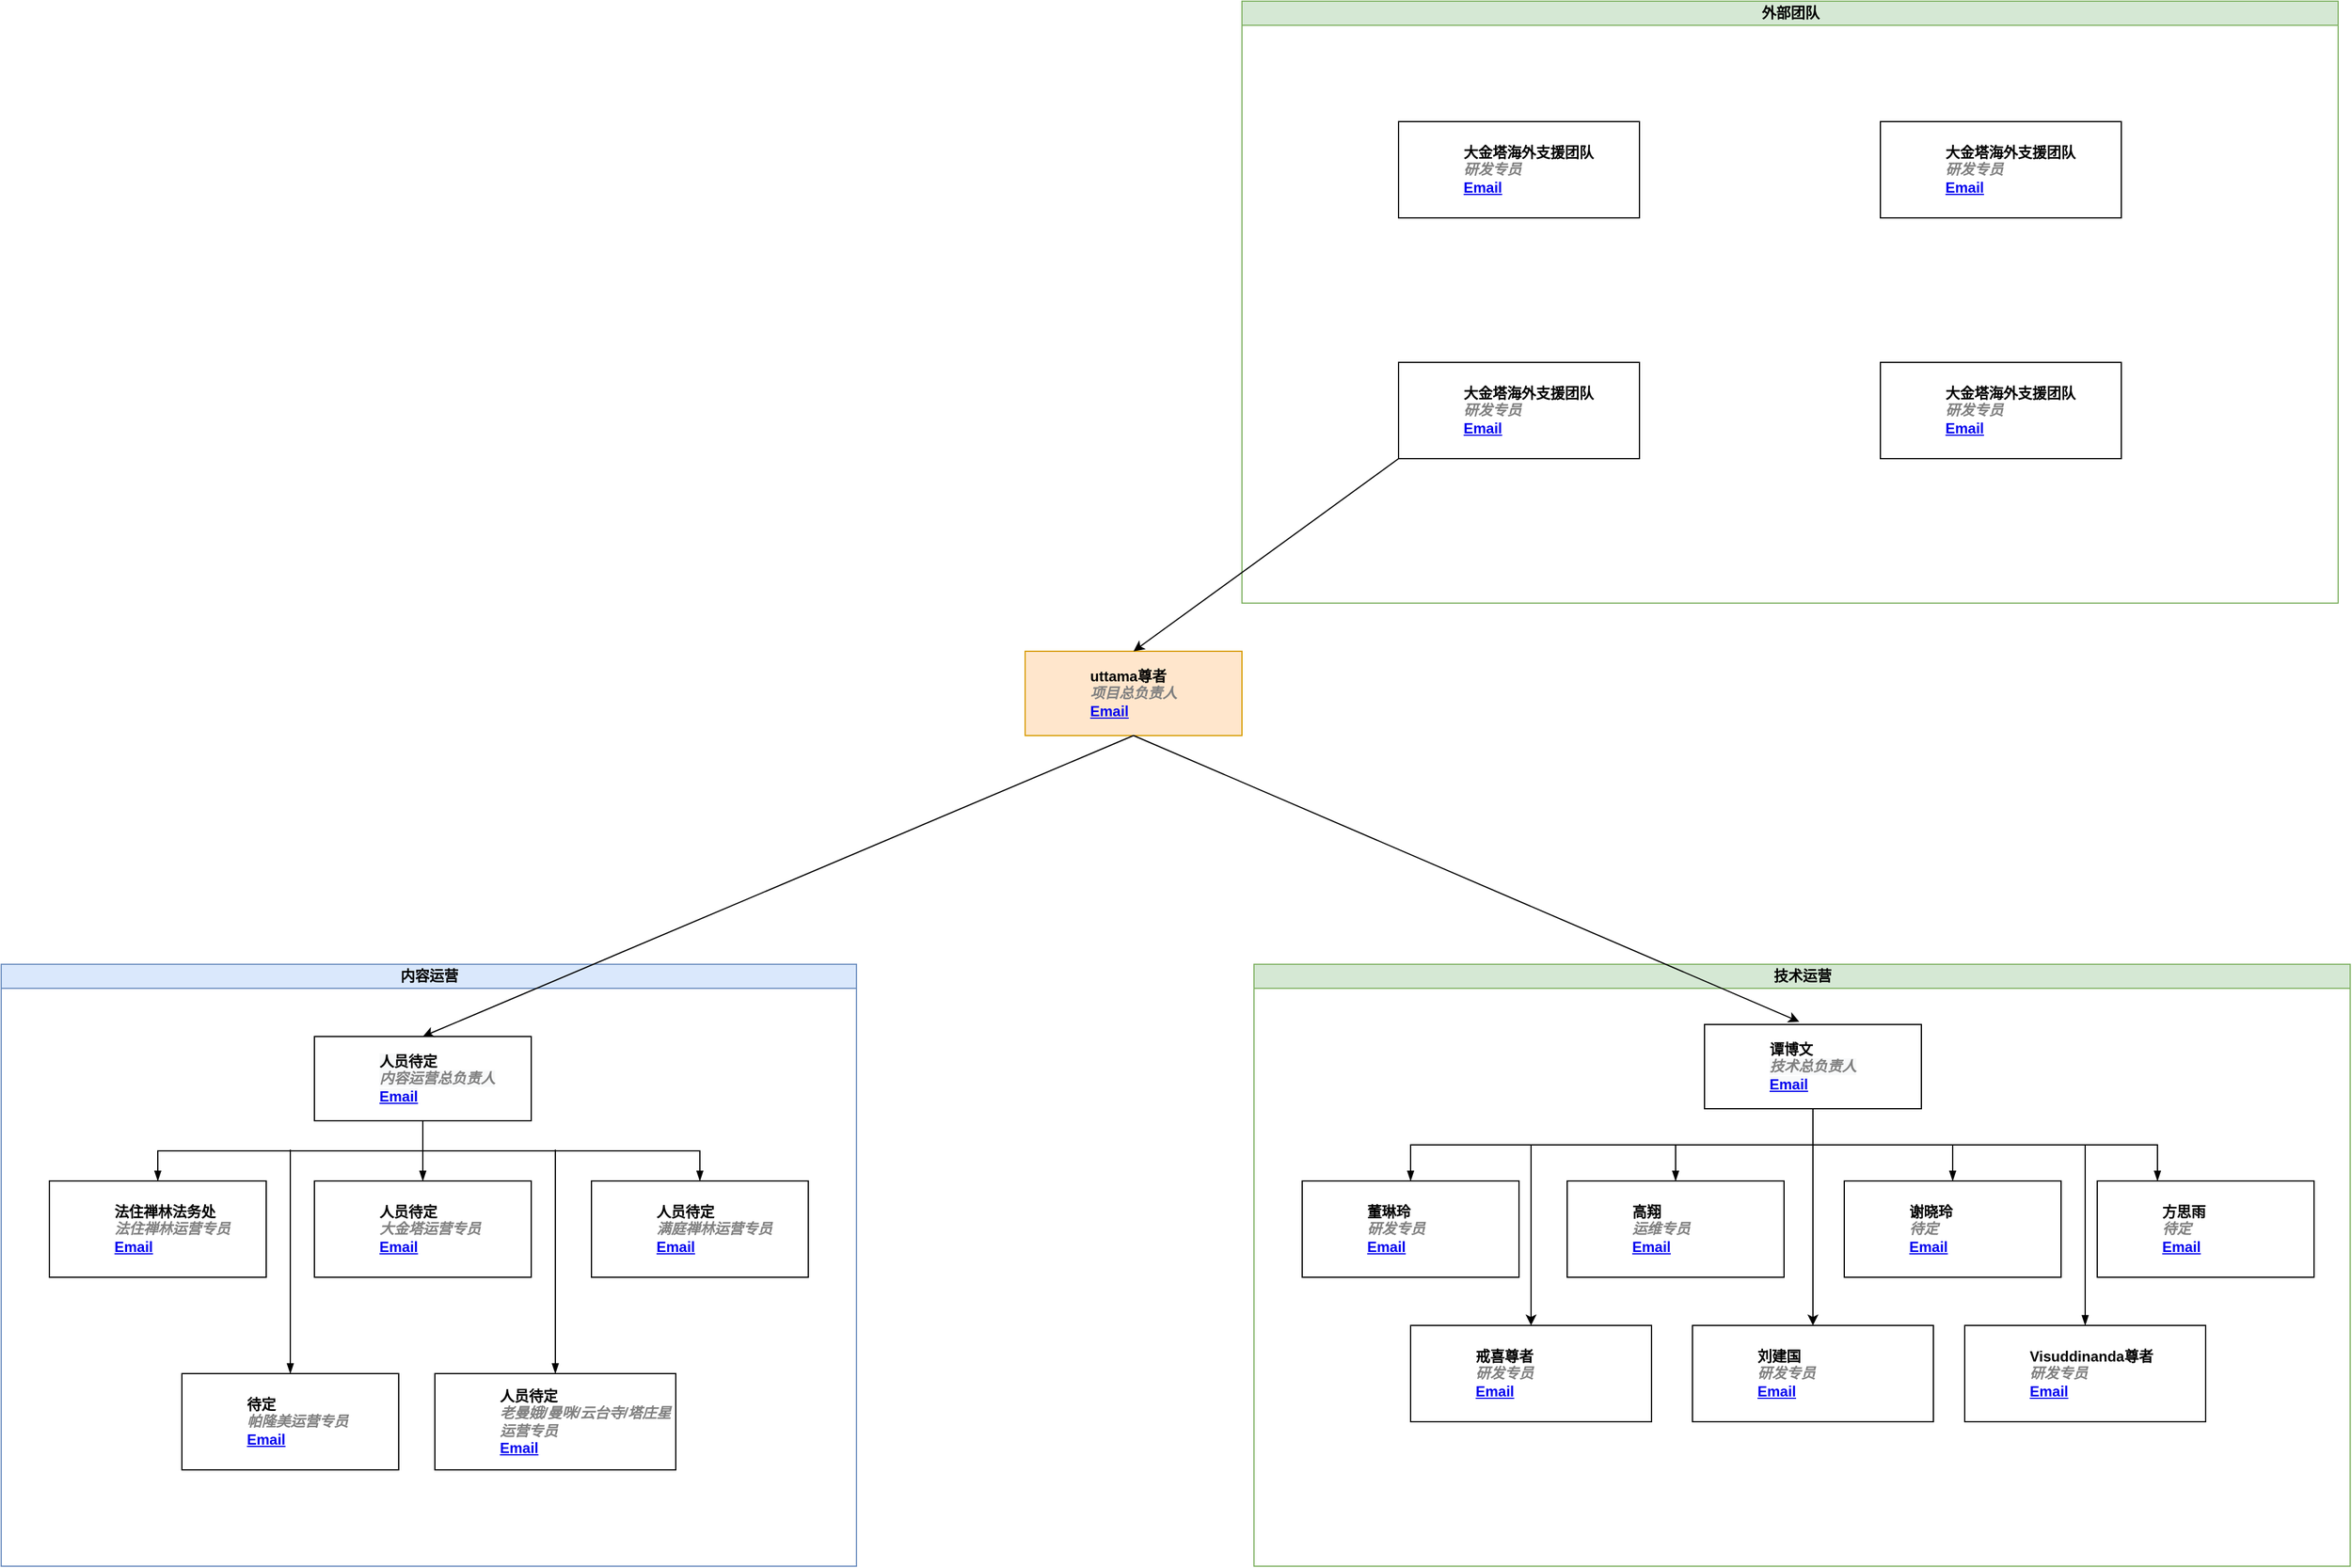 <mxfile version="16.3.0" type="github">
  <diagram id="prtHgNgQTEPvFCAcTncT" name="Page-1">
    <mxGraphModel dx="1303" dy="2102" grid="1" gridSize="10" guides="1" tooltips="1" connect="1" arrows="1" fold="1" page="1" pageScale="1" pageWidth="827" pageHeight="1169" math="0" shadow="0">
      <root>
        <mxCell id="0" />
        <mxCell id="1" parent="0" />
        <mxCell id="dNxyNK7c78bLwvsdeMH5-11" value="内容运营" style="swimlane;html=1;startSize=20;horizontal=1;containerType=tree;glass=0;fillColor=#dae8fc;strokeColor=#6c8ebf;" parent="1" vertex="1">
          <mxGeometry x="20" y="20" width="710" height="500" as="geometry" />
        </mxCell>
        <UserObject label="&#xa;&#xa;&lt;span style=&quot;color: rgb(0, 0, 0); font-family: helvetica; font-size: 12px; font-style: normal; font-weight: 700; letter-spacing: normal; text-align: left; text-indent: 0px; text-transform: none; word-spacing: 0px; background-color: rgb(248, 249, 250); display: inline; float: none;&quot;&gt;%name%&lt;/span&gt;&lt;br style=&quot;color: rgb(0, 0, 0); font-family: helvetica; font-size: 12px; font-style: normal; font-weight: 700; letter-spacing: normal; text-align: left; text-indent: 0px; text-transform: none; word-spacing: 0px; background-color: rgb(248, 249, 250);&quot;&gt;&lt;i style=&quot;font-family: helvetica; font-size: 12px; font-weight: 700; letter-spacing: normal; text-align: left; text-indent: 0px; text-transform: none; word-spacing: 0px; background-color: rgb(248, 249, 250); color: gray;&quot;&gt;%position%&lt;/i&gt;&lt;br style=&quot;color: rgb(0, 0, 0); font-family: helvetica; font-size: 12px; font-style: normal; font-weight: 700; letter-spacing: normal; text-align: left; text-indent: 0px; text-transform: none; word-spacing: 0px; background-color: rgb(248, 249, 250);&quot;&gt;&lt;a href=&quot;mailto:%email%&quot; style=&quot;font-family: helvetica; font-size: 12px; font-style: normal; font-weight: 700; letter-spacing: normal; text-align: left; text-indent: 0px; text-transform: none; word-spacing: 0px; background-color: rgb(248, 249, 250);&quot;&gt;Email&lt;/a&gt;&#xa;&#xa;" name="人员待定" position="内容运营总负责人" location="大金塔" email="" placeholders="1" link="" id="dNxyNK7c78bLwvsdeMH5-12">
          <mxCell style="label;image=https://cdn3.iconfinder.com/data/icons/user-avatars-1/512/users-3-128.png;whiteSpace=wrap;html=1;rounded=0;glass=0;treeMoving=1;treeFolding=1;" parent="dNxyNK7c78bLwvsdeMH5-11" vertex="1">
            <mxGeometry x="260" y="60" width="180" height="70" as="geometry" />
          </mxCell>
        </UserObject>
        <mxCell id="dNxyNK7c78bLwvsdeMH5-13" value="" style="endArrow=blockThin;endFill=1;fontSize=11;edgeStyle=elbowEdgeStyle;elbow=vertical;rounded=0;" parent="dNxyNK7c78bLwvsdeMH5-11" source="dNxyNK7c78bLwvsdeMH5-12" target="dNxyNK7c78bLwvsdeMH5-14" edge="1">
          <mxGeometry relative="1" as="geometry" />
        </mxCell>
        <UserObject label="%name%&lt;br&gt;&lt;i style=&quot;color: gray&quot;&gt;%position%&lt;/i&gt;&lt;br&gt;&lt;a href=&quot;mailto:%email%&quot;&gt;Email&lt;/a&gt;" name="法住禅林法务处" position="法住禅林运营专员" location="法住禅林" email="" placeholders="1" link="" id="dNxyNK7c78bLwvsdeMH5-14">
          <mxCell style="label;image=https://cdn3.iconfinder.com/data/icons/user-avatars-1/512/users-10-3-128.png;whiteSpace=wrap;html=1;rounded=0;glass=0;treeFolding=1;treeMoving=1;" parent="dNxyNK7c78bLwvsdeMH5-11" vertex="1">
            <mxGeometry x="40" y="180" width="180" height="80" as="geometry" />
          </mxCell>
        </UserObject>
        <mxCell id="dNxyNK7c78bLwvsdeMH5-15" value="" style="endArrow=blockThin;endFill=1;fontSize=11;edgeStyle=elbowEdgeStyle;elbow=vertical;rounded=0;" parent="dNxyNK7c78bLwvsdeMH5-11" source="dNxyNK7c78bLwvsdeMH5-12" target="dNxyNK7c78bLwvsdeMH5-16" edge="1">
          <mxGeometry relative="1" as="geometry" />
        </mxCell>
        <UserObject label="%name%&lt;br&gt;&lt;i style=&quot;color: gray&quot;&gt;%position%&lt;/i&gt;&lt;br&gt;&lt;a href=&quot;mailto:%email%&quot;&gt;Email&lt;/a&gt;" name="人员待定" position="大金塔运营专员" location="大金塔" email="" placeholders="1" link="" id="dNxyNK7c78bLwvsdeMH5-16">
          <mxCell style="label;image=https://cdn3.iconfinder.com/data/icons/user-avatars-1/512/users-9-2-128.png;whiteSpace=wrap;html=1;rounded=0;glass=0;treeFolding=1;treeMoving=1;" parent="dNxyNK7c78bLwvsdeMH5-11" vertex="1">
            <mxGeometry x="260" y="180" width="180" height="80" as="geometry" />
          </mxCell>
        </UserObject>
        <mxCell id="dNxyNK7c78bLwvsdeMH5-17" value="" style="endArrow=blockThin;endFill=1;fontSize=11;edgeStyle=elbowEdgeStyle;elbow=vertical;rounded=0;" parent="dNxyNK7c78bLwvsdeMH5-11" source="dNxyNK7c78bLwvsdeMH5-12" target="dNxyNK7c78bLwvsdeMH5-18" edge="1">
          <mxGeometry relative="1" as="geometry" />
        </mxCell>
        <UserObject label="%name%&lt;br&gt;&lt;i style=&quot;color: gray&quot;&gt;%position%&lt;/i&gt;&lt;br&gt;&lt;a href=&quot;mailto:%email%&quot;&gt;Email&lt;/a&gt;" name="人员待定" position="满庭禅林运营专员" location="满庭" email="" placeholders="1" link="" id="dNxyNK7c78bLwvsdeMH5-18">
          <mxCell style="label;image=https://cdn3.iconfinder.com/data/icons/user-avatars-1/512/users-2-128.png;whiteSpace=wrap;html=1;rounded=0;glass=0;" parent="dNxyNK7c78bLwvsdeMH5-11" vertex="1">
            <mxGeometry x="490" y="180" width="180" height="80" as="geometry" />
          </mxCell>
        </UserObject>
        <mxCell id="RuO1ex6492-upkwhqb_F-8" value="" style="endArrow=blockThin;endFill=1;fontSize=11;edgeStyle=elbowEdgeStyle;elbow=vertical;rounded=0;entryX=0.5;entryY=0;entryDx=0;entryDy=0;" parent="dNxyNK7c78bLwvsdeMH5-11" target="RuO1ex6492-upkwhqb_F-9" edge="1">
          <mxGeometry relative="1" as="geometry">
            <mxPoint x="240" y="154" as="sourcePoint" />
            <Array as="points" />
          </mxGeometry>
        </mxCell>
        <UserObject label="%name%&lt;br&gt;&lt;i style=&quot;color: gray&quot;&gt;%position%&lt;/i&gt;&lt;br&gt;&lt;a href=&quot;mailto:%email%&quot;&gt;Email&lt;/a&gt;" name="待定" position="帕隆美运营专员" location="帕隆美" email="" placeholders="1" link="" id="RuO1ex6492-upkwhqb_F-9">
          <mxCell style="label;image=https://cdn3.iconfinder.com/data/icons/user-avatars-1/512/users-10-3-128.png;whiteSpace=wrap;html=1;rounded=0;glass=0;treeFolding=1;treeMoving=1;" parent="dNxyNK7c78bLwvsdeMH5-11" vertex="1">
            <mxGeometry x="150" y="340" width="180" height="80" as="geometry" />
          </mxCell>
        </UserObject>
        <mxCell id="RuO1ex6492-upkwhqb_F-10" value="" style="endArrow=blockThin;endFill=1;fontSize=11;edgeStyle=elbowEdgeStyle;elbow=vertical;rounded=0;" parent="dNxyNK7c78bLwvsdeMH5-11" target="RuO1ex6492-upkwhqb_F-11" edge="1">
          <mxGeometry relative="1" as="geometry">
            <mxPoint x="460" y="154" as="sourcePoint" />
            <Array as="points" />
          </mxGeometry>
        </mxCell>
        <UserObject label="%name%&lt;br&gt;&lt;i style=&quot;color: gray&quot;&gt;%position%&lt;/i&gt;&lt;br&gt;&lt;a href=&quot;mailto:%email%&quot;&gt;Email&lt;/a&gt;" name="人员待定" position="老曼娥/曼咪/云台寺/塔庄星运营专员" location="法住禅林" email="" placeholders="1" link="" id="RuO1ex6492-upkwhqb_F-11">
          <mxCell style="label;image=https://cdn3.iconfinder.com/data/icons/user-avatars-1/512/users-9-2-128.png;whiteSpace=wrap;html=1;rounded=0;glass=0;treeFolding=1;treeMoving=1;" parent="dNxyNK7c78bLwvsdeMH5-11" vertex="1">
            <mxGeometry x="360" y="340" width="200" height="80" as="geometry" />
          </mxCell>
        </UserObject>
        <UserObject label="&lt;span style=&quot;font-family: &amp;#34;helvetica&amp;#34;&quot;&gt;%name%&lt;/span&gt;&lt;br style=&quot;font-family: &amp;#34;helvetica&amp;#34;&quot;&gt;&lt;i style=&quot;font-family: &amp;#34;helvetica&amp;#34; ; color: gray&quot;&gt;%position%&lt;/i&gt;&lt;br style=&quot;font-family: &amp;#34;helvetica&amp;#34;&quot;&gt;&lt;a href=&quot;mailto:%email%&quot; style=&quot;font-family: &amp;#34;helvetica&amp;#34;&quot;&gt;Email&lt;/a&gt;" name="uttama尊者" position="项目总负责人" location="大金塔" email="" placeholders="1" link="" id="FHAz8kvWBEET84P1jxPl-1">
          <mxCell style="label;image=https://cdn3.iconfinder.com/data/icons/user-avatars-1/512/users-3-128.png;whiteSpace=wrap;html=1;rounded=0;glass=0;treeMoving=1;treeFolding=1;fillColor=#ffe6cc;strokeColor=#d79b00;" vertex="1" parent="1">
            <mxGeometry x="870" y="-240" width="180" height="70" as="geometry" />
          </mxCell>
        </UserObject>
        <mxCell id="FHAz8kvWBEET84P1jxPl-2" value="" style="endArrow=classic;html=1;rounded=0;entryX=0.5;entryY=0;entryDx=0;entryDy=0;exitX=0.5;exitY=1;exitDx=0;exitDy=0;" edge="1" parent="1" source="FHAz8kvWBEET84P1jxPl-1" target="dNxyNK7c78bLwvsdeMH5-12">
          <mxGeometry width="50" height="50" relative="1" as="geometry">
            <mxPoint x="600" y="30" as="sourcePoint" />
            <mxPoint x="650" y="-20" as="targetPoint" />
          </mxGeometry>
        </mxCell>
        <mxCell id="FHAz8kvWBEET84P1jxPl-3" value="技术运营" style="swimlane;html=1;startSize=20;horizontal=1;containerType=tree;glass=0;fillColor=#d5e8d4;strokeColor=#82b366;" vertex="1" parent="1">
          <mxGeometry x="1060" y="20" width="910" height="500" as="geometry" />
        </mxCell>
        <UserObject label="&lt;font face=&quot;helvetica&quot;&gt;谭博文&lt;/font&gt;&lt;br style=&quot;color: rgb(0 , 0 , 0) ; font-family: &amp;#34;helvetica&amp;#34; ; font-size: 12px ; font-style: normal ; font-weight: 700 ; letter-spacing: normal ; text-align: left ; text-indent: 0px ; text-transform: none ; word-spacing: 0px ; background-color: rgb(248 , 249 , 250)&quot;&gt;&lt;i style=&quot;font-family: &amp;#34;helvetica&amp;#34; ; font-size: 12px ; font-weight: 700 ; letter-spacing: normal ; text-align: left ; text-indent: 0px ; text-transform: none ; word-spacing: 0px ; background-color: rgb(248 , 249 , 250) ; color: gray&quot;&gt;技术总负责人&lt;/i&gt;&lt;br style=&quot;color: rgb(0 , 0 , 0) ; font-family: &amp;#34;helvetica&amp;#34; ; font-size: 12px ; font-style: normal ; font-weight: 700 ; letter-spacing: normal ; text-align: left ; text-indent: 0px ; text-transform: none ; word-spacing: 0px ; background-color: rgb(248 , 249 , 250)&quot;&gt;&lt;a href=&quot;mailto:&quot; style=&quot;font-family: &amp;#34;helvetica&amp;#34; ; font-size: 12px ; font-style: normal ; font-weight: 700 ; letter-spacing: normal ; text-align: left ; text-indent: 0px ; text-transform: none ; word-spacing: 0px ; background-color: rgb(248 , 249 , 250)&quot;&gt;Email&lt;/a&gt;" name="人员待定" position="内容运营总负责人" location="大金塔" email="" placeholders="1" link="" id="FHAz8kvWBEET84P1jxPl-4">
          <mxCell style="label;image=https://cdn3.iconfinder.com/data/icons/user-avatars-1/512/users-3-128.png;whiteSpace=wrap;html=1;rounded=0;glass=0;treeMoving=1;treeFolding=1;" vertex="1" parent="FHAz8kvWBEET84P1jxPl-3">
            <mxGeometry x="374" y="50" width="180" height="70" as="geometry" />
          </mxCell>
        </UserObject>
        <mxCell id="FHAz8kvWBEET84P1jxPl-5" value="" style="endArrow=blockThin;endFill=1;fontSize=11;edgeStyle=elbowEdgeStyle;elbow=vertical;rounded=0;" edge="1" parent="FHAz8kvWBEET84P1jxPl-3" source="FHAz8kvWBEET84P1jxPl-4" target="FHAz8kvWBEET84P1jxPl-6">
          <mxGeometry relative="1" as="geometry" />
        </mxCell>
        <UserObject label="董琳玲&lt;br&gt;&lt;font color=&quot;#808080&quot;&gt;&lt;i&gt;研发专员&lt;/i&gt;&lt;/font&gt;&lt;br&gt;&lt;a href=&quot;mailto:&quot;&gt;Email&lt;/a&gt;" name="法住禅林法务处" position="法住禅林运营专员" location="法住禅林" email="" placeholders="1" link="" id="FHAz8kvWBEET84P1jxPl-6">
          <mxCell style="label;image=https://cdn3.iconfinder.com/data/icons/user-avatars-1/512/users-10-3-128.png;whiteSpace=wrap;html=1;rounded=0;glass=0;treeFolding=1;treeMoving=1;" vertex="1" parent="FHAz8kvWBEET84P1jxPl-3">
            <mxGeometry x="40" y="180" width="180" height="80" as="geometry" />
          </mxCell>
        </UserObject>
        <mxCell id="FHAz8kvWBEET84P1jxPl-7" value="" style="endArrow=blockThin;endFill=1;fontSize=11;edgeStyle=elbowEdgeStyle;elbow=vertical;rounded=0;" edge="1" parent="FHAz8kvWBEET84P1jxPl-3" source="FHAz8kvWBEET84P1jxPl-4" target="FHAz8kvWBEET84P1jxPl-8">
          <mxGeometry relative="1" as="geometry" />
        </mxCell>
        <UserObject label="高翔&lt;br&gt;&lt;i style=&quot;color: gray&quot;&gt;运维专员&lt;/i&gt;&lt;br&gt;&lt;a href=&quot;mailto:&quot;&gt;Email&lt;/a&gt;" name="人员待定" position="大金塔运营专员" location="大金塔" email="" placeholders="1" link="" id="FHAz8kvWBEET84P1jxPl-8">
          <mxCell style="label;image=https://cdn3.iconfinder.com/data/icons/user-avatars-1/512/users-9-2-128.png;whiteSpace=wrap;html=1;rounded=0;glass=0;treeFolding=1;treeMoving=1;" vertex="1" parent="FHAz8kvWBEET84P1jxPl-3">
            <mxGeometry x="260" y="180" width="180" height="80" as="geometry" />
          </mxCell>
        </UserObject>
        <mxCell id="FHAz8kvWBEET84P1jxPl-9" value="" style="endArrow=blockThin;endFill=1;fontSize=11;edgeStyle=elbowEdgeStyle;elbow=vertical;rounded=0;" edge="1" parent="FHAz8kvWBEET84P1jxPl-3" source="FHAz8kvWBEET84P1jxPl-4" target="FHAz8kvWBEET84P1jxPl-10">
          <mxGeometry relative="1" as="geometry" />
        </mxCell>
        <UserObject label="谢晓玲&lt;br&gt;&lt;font color=&quot;#808080&quot;&gt;&lt;i&gt;待定&lt;/i&gt;&lt;/font&gt;&lt;br&gt;&lt;a href=&quot;mailto:&quot;&gt;Email&lt;/a&gt;" name="人员待定" position="满庭禅林运营专员" location="满庭" email="" placeholders="1" link="" id="FHAz8kvWBEET84P1jxPl-10">
          <mxCell style="label;image=https://cdn3.iconfinder.com/data/icons/user-avatars-1/512/users-2-128.png;whiteSpace=wrap;html=1;rounded=0;glass=0;" vertex="1" parent="FHAz8kvWBEET84P1jxPl-3">
            <mxGeometry x="490" y="180" width="180" height="80" as="geometry" />
          </mxCell>
        </UserObject>
        <mxCell id="FHAz8kvWBEET84P1jxPl-11" value="" style="endArrow=blockThin;endFill=1;fontSize=11;edgeStyle=elbowEdgeStyle;elbow=vertical;rounded=0;exitX=0.5;exitY=1;exitDx=0;exitDy=0;" edge="1" parent="FHAz8kvWBEET84P1jxPl-3" target="FHAz8kvWBEET84P1jxPl-12" source="FHAz8kvWBEET84P1jxPl-4">
          <mxGeometry relative="1" as="geometry">
            <mxPoint x="700" y="130" as="sourcePoint" />
            <Array as="points">
              <mxPoint x="750" y="150" />
            </Array>
          </mxGeometry>
        </mxCell>
        <UserObject label="方思雨&lt;br&gt;&lt;font color=&quot;#808080&quot;&gt;&lt;i&gt;待定&lt;/i&gt;&lt;/font&gt;&lt;br&gt;&lt;a href=&quot;mailto:&quot;&gt;Email&lt;/a&gt;" name="待定" position="帕隆美运营专员" location="帕隆美" email="" placeholders="1" link="" id="FHAz8kvWBEET84P1jxPl-12">
          <mxCell style="label;image=https://cdn3.iconfinder.com/data/icons/user-avatars-1/512/users-10-3-128.png;whiteSpace=wrap;html=1;rounded=0;glass=0;treeFolding=1;treeMoving=1;" vertex="1" parent="FHAz8kvWBEET84P1jxPl-3">
            <mxGeometry x="700" y="180" width="180" height="80" as="geometry" />
          </mxCell>
        </UserObject>
        <mxCell id="FHAz8kvWBEET84P1jxPl-13" value="" style="endArrow=blockThin;endFill=1;fontSize=11;edgeStyle=elbowEdgeStyle;elbow=vertical;rounded=0;" edge="1" parent="FHAz8kvWBEET84P1jxPl-3" target="FHAz8kvWBEET84P1jxPl-14">
          <mxGeometry relative="1" as="geometry">
            <mxPoint x="690" y="150" as="sourcePoint" />
          </mxGeometry>
        </mxCell>
        <UserObject label="Visuddinanda尊者&lt;br&gt;&lt;font color=&quot;#808080&quot;&gt;&lt;i&gt;研发专员&lt;/i&gt;&lt;/font&gt;&lt;br&gt;&lt;a href=&quot;mailto:&quot;&gt;Email&lt;/a&gt;" name="人员待定" position="老曼娥/曼咪/云台寺/塔庄星运营专员" location="法住禅林" email="" placeholders="1" link="" id="FHAz8kvWBEET84P1jxPl-14">
          <mxCell style="label;image=https://cdn3.iconfinder.com/data/icons/user-avatars-1/512/users-9-2-128.png;whiteSpace=wrap;html=1;rounded=0;glass=0;treeFolding=1;treeMoving=1;" vertex="1" parent="FHAz8kvWBEET84P1jxPl-3">
            <mxGeometry x="590" y="300" width="200" height="80" as="geometry" />
          </mxCell>
        </UserObject>
        <UserObject label="戒喜尊者&lt;br&gt;&lt;font color=&quot;#808080&quot;&gt;&lt;i&gt;研发专员&lt;/i&gt;&lt;/font&gt;&lt;br&gt;&lt;a href=&quot;mailto:&quot;&gt;Email&lt;/a&gt;" name="人员待定" position="老曼娥/曼咪/云台寺/塔庄星运营专员" location="法住禅林" email="" placeholders="1" link="" id="FHAz8kvWBEET84P1jxPl-16">
          <mxCell style="label;image=https://cdn3.iconfinder.com/data/icons/user-avatars-1/512/users-9-2-128.png;whiteSpace=wrap;html=1;rounded=0;glass=0;treeFolding=1;treeMoving=1;" vertex="1" parent="FHAz8kvWBEET84P1jxPl-3">
            <mxGeometry x="130" y="300" width="200" height="80" as="geometry" />
          </mxCell>
        </UserObject>
        <mxCell id="FHAz8kvWBEET84P1jxPl-17" value="" style="endArrow=classic;html=1;rounded=0;" edge="1" parent="FHAz8kvWBEET84P1jxPl-3" target="FHAz8kvWBEET84P1jxPl-16">
          <mxGeometry width="50" height="50" relative="1" as="geometry">
            <mxPoint x="230" y="150" as="sourcePoint" />
            <mxPoint x="280" y="100" as="targetPoint" />
          </mxGeometry>
        </mxCell>
        <UserObject label="刘建国&lt;br&gt;&lt;i style=&quot;color: rgb(128 , 128 , 128)&quot;&gt;研发专员&lt;/i&gt;&lt;br&gt;&lt;a href=&quot;mailto:&quot;&gt;Email&lt;/a&gt;" name="人员待定" position="老曼娥/曼咪/云台寺/塔庄星运营专员" location="法住禅林" email="" placeholders="1" link="" id="FHAz8kvWBEET84P1jxPl-36">
          <mxCell style="label;image=https://cdn3.iconfinder.com/data/icons/user-avatars-1/512/users-9-2-128.png;whiteSpace=wrap;html=1;rounded=0;glass=0;treeFolding=1;treeMoving=1;" vertex="1" parent="FHAz8kvWBEET84P1jxPl-3">
            <mxGeometry x="364" y="300" width="200" height="80" as="geometry" />
          </mxCell>
        </UserObject>
        <mxCell id="FHAz8kvWBEET84P1jxPl-38" value="" style="endArrow=classic;html=1;rounded=0;entryX=0.5;entryY=0;entryDx=0;entryDy=0;" edge="1" parent="FHAz8kvWBEET84P1jxPl-3" target="FHAz8kvWBEET84P1jxPl-36">
          <mxGeometry width="50" height="50" relative="1" as="geometry">
            <mxPoint x="464" y="120" as="sourcePoint" />
            <mxPoint x="710" y="80" as="targetPoint" />
          </mxGeometry>
        </mxCell>
        <mxCell id="FHAz8kvWBEET84P1jxPl-15" value="" style="endArrow=classic;html=1;rounded=0;entryX=0.437;entryY=-0.033;entryDx=0;entryDy=0;entryPerimeter=0;" edge="1" parent="1" target="FHAz8kvWBEET84P1jxPl-4">
          <mxGeometry width="50" height="50" relative="1" as="geometry">
            <mxPoint x="960" y="-170" as="sourcePoint" />
            <mxPoint x="1780" y="-40" as="targetPoint" />
          </mxGeometry>
        </mxCell>
        <mxCell id="FHAz8kvWBEET84P1jxPl-19" value="外部团队" style="swimlane;html=1;startSize=20;horizontal=1;containerType=tree;glass=0;fillColor=#d5e8d4;strokeColor=#82b366;" vertex="1" parent="1">
          <mxGeometry x="1050" y="-780" width="910" height="500" as="geometry" />
        </mxCell>
        <UserObject label="大金塔海外支援团队&lt;br&gt;&lt;font color=&quot;#808080&quot;&gt;&lt;i&gt;研发专员&lt;/i&gt;&lt;/font&gt;&lt;br&gt;&lt;a href=&quot;mailto:&quot;&gt;Email&lt;/a&gt;" name="人员待定" position="老曼娥/曼咪/云台寺/塔庄星运营专员" location="法住禅林" email="" placeholders="1" link="" id="FHAz8kvWBEET84P1jxPl-31">
          <mxCell style="label;image=https://cdn3.iconfinder.com/data/icons/user-avatars-1/512/users-9-2-128.png;whiteSpace=wrap;html=1;rounded=0;glass=0;treeFolding=1;treeMoving=1;" vertex="1" parent="FHAz8kvWBEET84P1jxPl-19">
            <mxGeometry x="130" y="300" width="200" height="80" as="geometry" />
          </mxCell>
        </UserObject>
        <UserObject label="大金塔海外支援团队&lt;br&gt;&lt;font color=&quot;#808080&quot;&gt;&lt;i&gt;研发专员&lt;/i&gt;&lt;/font&gt;&lt;br&gt;&lt;a href=&quot;mailto:&quot;&gt;Email&lt;/a&gt;" name="人员待定" position="老曼娥/曼咪/云台寺/塔庄星运营专员" location="法住禅林" email="" placeholders="1" link="" id="FHAz8kvWBEET84P1jxPl-33">
          <mxCell style="label;image=https://cdn3.iconfinder.com/data/icons/user-avatars-1/512/users-9-2-128.png;whiteSpace=wrap;html=1;rounded=0;glass=0;treeFolding=1;treeMoving=1;" vertex="1" parent="FHAz8kvWBEET84P1jxPl-19">
            <mxGeometry x="530" y="300" width="200" height="80" as="geometry" />
          </mxCell>
        </UserObject>
        <UserObject label="大金塔海外支援团队&lt;br&gt;&lt;font color=&quot;#808080&quot;&gt;&lt;i&gt;研发专员&lt;/i&gt;&lt;/font&gt;&lt;br&gt;&lt;a href=&quot;mailto:&quot;&gt;Email&lt;/a&gt;" name="人员待定" position="老曼娥/曼咪/云台寺/塔庄星运营专员" location="法住禅林" email="" placeholders="1" link="" id="FHAz8kvWBEET84P1jxPl-34">
          <mxCell style="label;image=https://cdn3.iconfinder.com/data/icons/user-avatars-1/512/users-9-2-128.png;whiteSpace=wrap;html=1;rounded=0;glass=0;treeFolding=1;treeMoving=1;" vertex="1" parent="FHAz8kvWBEET84P1jxPl-19">
            <mxGeometry x="130" y="100" width="200" height="80" as="geometry" />
          </mxCell>
        </UserObject>
        <UserObject label="大金塔海外支援团队&lt;br&gt;&lt;font color=&quot;#808080&quot;&gt;&lt;i&gt;研发专员&lt;/i&gt;&lt;/font&gt;&lt;br&gt;&lt;a href=&quot;mailto:&quot;&gt;Email&lt;/a&gt;" name="人员待定" position="老曼娥/曼咪/云台寺/塔庄星运营专员" location="法住禅林" email="" placeholders="1" link="" id="FHAz8kvWBEET84P1jxPl-35">
          <mxCell style="label;image=https://cdn3.iconfinder.com/data/icons/user-avatars-1/512/users-9-2-128.png;whiteSpace=wrap;html=1;rounded=0;glass=0;treeFolding=1;treeMoving=1;" vertex="1" parent="FHAz8kvWBEET84P1jxPl-19">
            <mxGeometry x="530" y="100" width="200" height="80" as="geometry" />
          </mxCell>
        </UserObject>
        <mxCell id="FHAz8kvWBEET84P1jxPl-39" value="" style="endArrow=classic;html=1;rounded=0;exitX=0;exitY=1;exitDx=0;exitDy=0;entryX=0.5;entryY=0;entryDx=0;entryDy=0;" edge="1" parent="1" source="FHAz8kvWBEET84P1jxPl-31" target="FHAz8kvWBEET84P1jxPl-1">
          <mxGeometry width="50" height="50" relative="1" as="geometry">
            <mxPoint x="800" y="-250" as="sourcePoint" />
            <mxPoint x="850" y="-300" as="targetPoint" />
          </mxGeometry>
        </mxCell>
      </root>
    </mxGraphModel>
  </diagram>
</mxfile>
